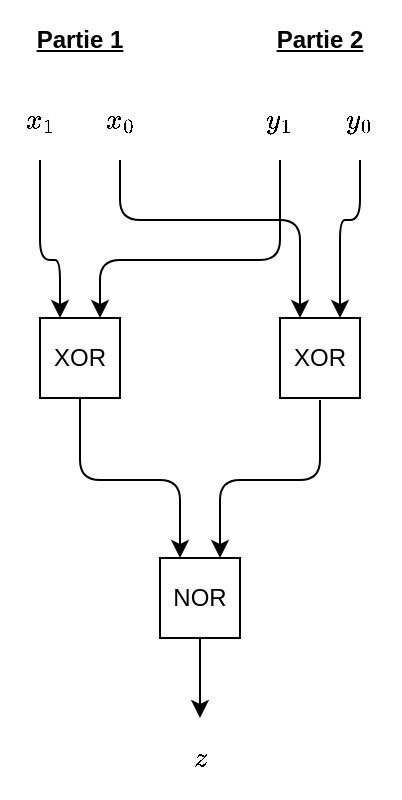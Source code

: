 <mxfile version="12.2.8" type="device" pages="1"><diagram id="v4oDLbb-e8I7KYdTc4zE" name="Page-1"><mxGraphModel dx="526" dy="489" grid="1" gridSize="10" guides="1" tooltips="1" connect="1" arrows="1" fold="1" page="1" pageScale="1" pageWidth="827" pageHeight="1169" math="1" shadow="0"><root><mxCell id="0"/><mxCell id="1" parent="0"/><mxCell id="qJJ2U_EtBo7VSDn40I43-1" value="XOR" style="rounded=0;whiteSpace=wrap;html=1;" parent="1" vertex="1"><mxGeometry x="100" y="159" width="40" height="40" as="geometry"/></mxCell><mxCell id="qJJ2U_EtBo7VSDn40I43-6" value="&lt;b&gt;&lt;u&gt;Partie 1&lt;/u&gt;&lt;/b&gt;" style="text;html=1;strokeColor=none;fillColor=none;align=center;verticalAlign=middle;whiteSpace=wrap;rounded=0;" parent="1" vertex="1"><mxGeometry x="80" width="80" height="40" as="geometry"/></mxCell><mxCell id="qJJ2U_EtBo7VSDn40I43-8" value="\(x_1\)" style="text;html=1;strokeColor=none;fillColor=none;align=center;verticalAlign=middle;whiteSpace=wrap;rounded=0;" parent="1" vertex="1"><mxGeometry x="80" y="40" width="40" height="40" as="geometry"/></mxCell><mxCell id="qJJ2U_EtBo7VSDn40I43-9" value="\(x_0\)" style="text;html=1;strokeColor=none;fillColor=none;align=center;verticalAlign=middle;whiteSpace=wrap;rounded=0;" parent="1" vertex="1"><mxGeometry x="120" y="40" width="40" height="40" as="geometry"/></mxCell><mxCell id="qJJ2U_EtBo7VSDn40I43-10" value="\(y_0\)" style="text;html=1;strokeColor=none;fillColor=none;align=center;verticalAlign=middle;whiteSpace=wrap;rounded=0;" parent="1" vertex="1"><mxGeometry x="240" y="40" width="40" height="40" as="geometry"/></mxCell><mxCell id="qJJ2U_EtBo7VSDn40I43-11" value="\(y_1\)" style="text;html=1;strokeColor=none;fillColor=none;align=center;verticalAlign=middle;whiteSpace=wrap;rounded=0;" parent="1" vertex="1"><mxGeometry x="200" y="40" width="40" height="40" as="geometry"/></mxCell><mxCell id="qJJ2U_EtBo7VSDn40I43-12" value="&lt;b&gt;&lt;u&gt;Partie 2&lt;/u&gt;&lt;/b&gt;" style="text;html=1;strokeColor=none;fillColor=none;align=center;verticalAlign=middle;whiteSpace=wrap;rounded=0;" parent="1" vertex="1"><mxGeometry x="200" width="80" height="40" as="geometry"/></mxCell><mxCell id="qJJ2U_EtBo7VSDn40I43-13" value="XOR" style="rounded=0;whiteSpace=wrap;html=1;" parent="1" vertex="1"><mxGeometry x="220" y="159" width="40" height="40" as="geometry"/></mxCell><mxCell id="qJJ2U_EtBo7VSDn40I43-14" value="NOR" style="rounded=0;whiteSpace=wrap;html=1;" parent="1" vertex="1"><mxGeometry x="160" y="279" width="40" height="40" as="geometry"/></mxCell><mxCell id="qJJ2U_EtBo7VSDn40I43-15" value="\(z\)" style="text;html=1;strokeColor=none;fillColor=none;align=center;verticalAlign=middle;whiteSpace=wrap;rounded=0;" parent="1" vertex="1"><mxGeometry x="160" y="359" width="40" height="40" as="geometry"/></mxCell><mxCell id="qJJ2U_EtBo7VSDn40I43-16" value="" style="endArrow=classic;html=1;exitX=0.5;exitY=1;exitDx=0;exitDy=0;" parent="1" source="qJJ2U_EtBo7VSDn40I43-14" target="qJJ2U_EtBo7VSDn40I43-15" edge="1"><mxGeometry width="50" height="50" relative="1" as="geometry"><mxPoint x="80" y="469" as="sourcePoint"/><mxPoint x="130" y="419" as="targetPoint"/></mxGeometry></mxCell><mxCell id="qJJ2U_EtBo7VSDn40I43-19" value="" style="endArrow=classic;html=1;exitX=0.5;exitY=1;exitDx=0;exitDy=0;entryX=0.25;entryY=0;entryDx=0;entryDy=0;" parent="1" source="qJJ2U_EtBo7VSDn40I43-8" target="qJJ2U_EtBo7VSDn40I43-1" edge="1"><mxGeometry width="50" height="50" relative="1" as="geometry"><mxPoint x="80" y="390" as="sourcePoint"/><mxPoint x="130" y="340" as="targetPoint"/><Array as="points"><mxPoint x="100" y="100"/><mxPoint x="100" y="130"/><mxPoint x="110" y="130"/></Array></mxGeometry></mxCell><mxCell id="qJJ2U_EtBo7VSDn40I43-20" value="" style="endArrow=classic;html=1;exitX=0.5;exitY=1;exitDx=0;exitDy=0;entryX=0.75;entryY=0;entryDx=0;entryDy=0;" parent="1" source="qJJ2U_EtBo7VSDn40I43-11" target="qJJ2U_EtBo7VSDn40I43-1" edge="1"><mxGeometry width="50" height="50" relative="1" as="geometry"><mxPoint x="80" y="390" as="sourcePoint"/><mxPoint x="130" y="340" as="targetPoint"/><Array as="points"><mxPoint x="220" y="130"/><mxPoint x="130" y="130"/></Array></mxGeometry></mxCell><mxCell id="qJJ2U_EtBo7VSDn40I43-23" value="" style="endArrow=classic;html=1;exitX=0.5;exitY=1;exitDx=0;exitDy=0;entryX=0.25;entryY=0;entryDx=0;entryDy=0;" parent="1" source="qJJ2U_EtBo7VSDn40I43-9" target="qJJ2U_EtBo7VSDn40I43-13" edge="1"><mxGeometry width="50" height="50" relative="1" as="geometry"><mxPoint x="80" y="430" as="sourcePoint"/><mxPoint x="130" y="380" as="targetPoint"/><Array as="points"><mxPoint x="140" y="110"/><mxPoint x="230" y="110"/></Array></mxGeometry></mxCell><mxCell id="qJJ2U_EtBo7VSDn40I43-24" value="" style="endArrow=classic;html=1;exitX=0.5;exitY=1;exitDx=0;exitDy=0;entryX=0.75;entryY=0;entryDx=0;entryDy=0;" parent="1" source="qJJ2U_EtBo7VSDn40I43-10" target="qJJ2U_EtBo7VSDn40I43-13" edge="1"><mxGeometry width="50" height="50" relative="1" as="geometry"><mxPoint x="80" y="430" as="sourcePoint"/><mxPoint x="130" y="380" as="targetPoint"/><Array as="points"><mxPoint x="260" y="110"/><mxPoint x="250" y="110"/></Array></mxGeometry></mxCell><mxCell id="qJJ2U_EtBo7VSDn40I43-26" value="" style="endArrow=classic;html=1;exitX=0.5;exitY=1;exitDx=0;exitDy=0;" parent="1" source="qJJ2U_EtBo7VSDn40I43-1" edge="1"><mxGeometry width="50" height="50" relative="1" as="geometry"><mxPoint x="80" y="470" as="sourcePoint"/><mxPoint x="170" y="279" as="targetPoint"/><Array as="points"><mxPoint x="120" y="240"/><mxPoint x="170" y="240"/></Array></mxGeometry></mxCell><mxCell id="qJJ2U_EtBo7VSDn40I43-27" value="" style="endArrow=classic;html=1;entryX=0.75;entryY=0;entryDx=0;entryDy=0;" parent="1" target="qJJ2U_EtBo7VSDn40I43-14" edge="1"><mxGeometry width="50" height="50" relative="1" as="geometry"><mxPoint x="240" y="200" as="sourcePoint"/><mxPoint x="130" y="420" as="targetPoint"/><Array as="points"><mxPoint x="240" y="240"/><mxPoint x="190" y="240"/></Array></mxGeometry></mxCell></root></mxGraphModel></diagram></mxfile>
